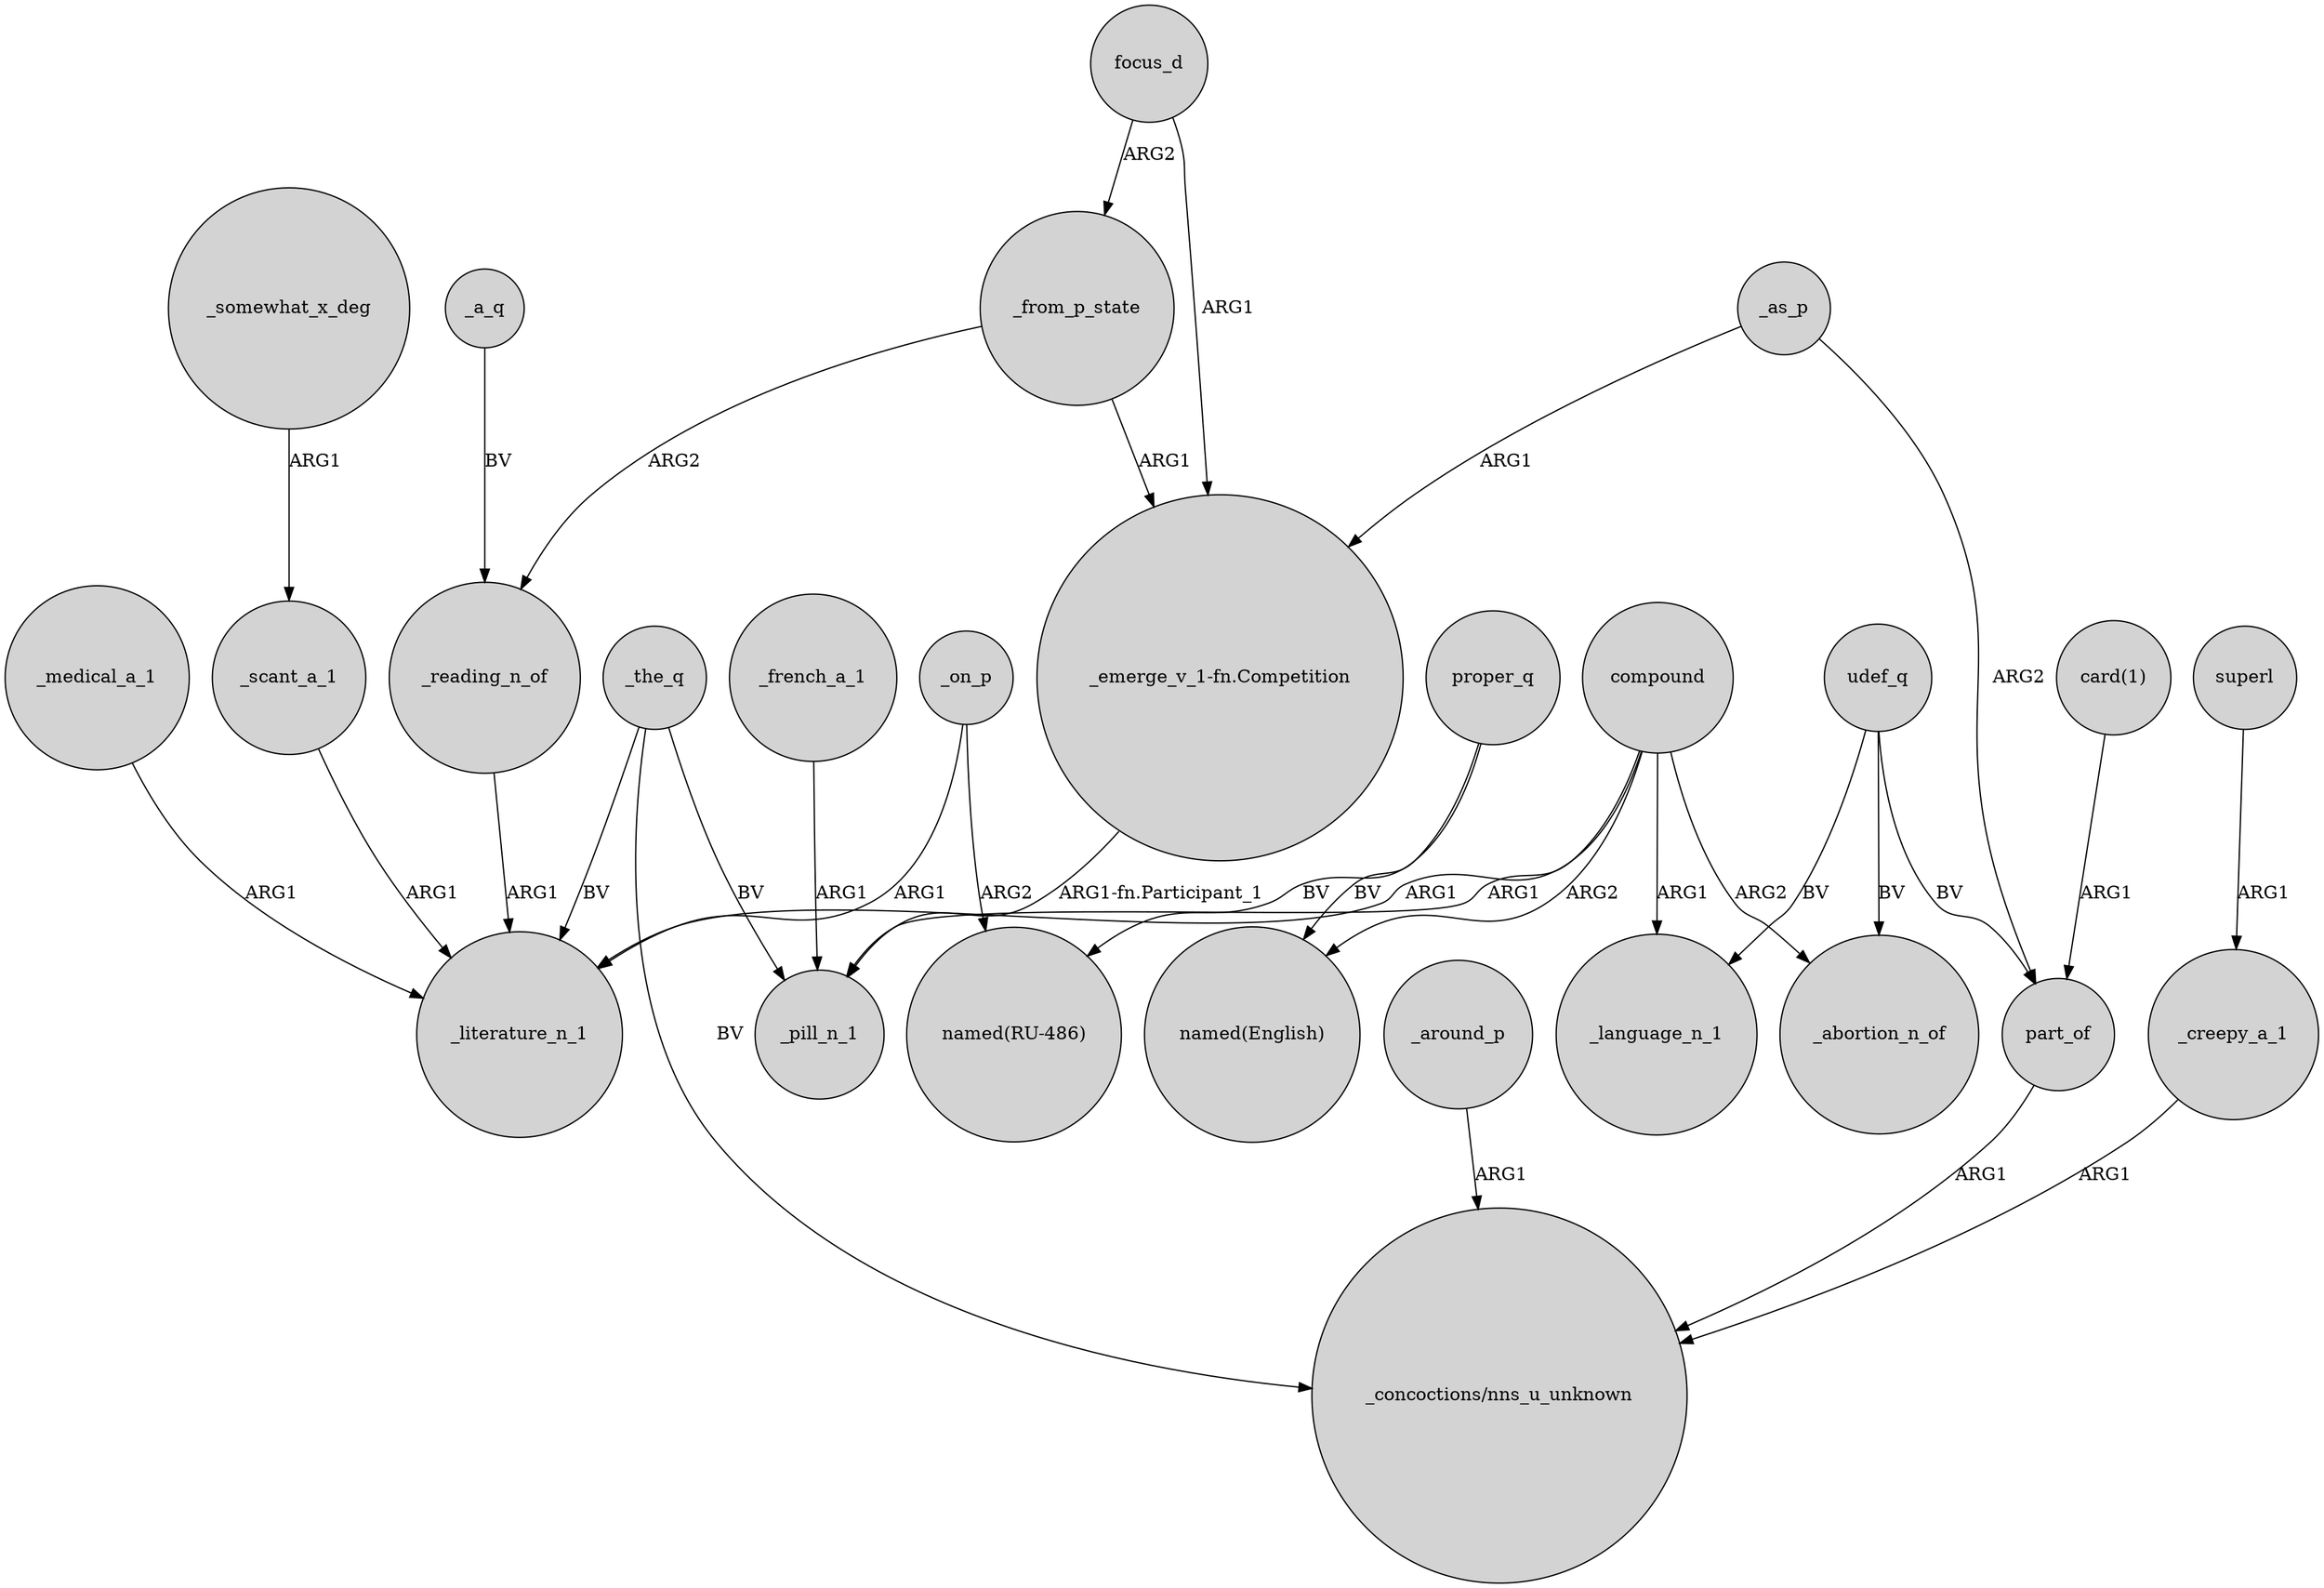 digraph {
	node [shape=circle style=filled]
	_the_q -> _literature_n_1 [label=BV]
	_as_p -> part_of [label=ARG2]
	udef_q -> _language_n_1 [label=BV]
	udef_q -> part_of [label=BV]
	_somewhat_x_deg -> _scant_a_1 [label=ARG1]
	compound -> _abortion_n_of [label=ARG2]
	_from_p_state -> "_emerge_v_1-fn.Competition" [label=ARG1]
	_a_q -> _reading_n_of [label=BV]
	_from_p_state -> _reading_n_of [label=ARG2]
	superl -> _creepy_a_1 [label=ARG1]
	part_of -> "_concoctions/nns_u_unknown" [label=ARG1]
	compound -> _literature_n_1 [label=ARG1]
	compound -> "named(English)" [label=ARG2]
	_medical_a_1 -> _literature_n_1 [label=ARG1]
	"card(1)" -> part_of [label=ARG1]
	udef_q -> _abortion_n_of [label=BV]
	"_emerge_v_1-fn.Competition" -> _pill_n_1 [label="ARG1-fn.Participant_1"]
	_on_p -> _literature_n_1 [label=ARG1]
	_around_p -> "_concoctions/nns_u_unknown" [label=ARG1]
	_reading_n_of -> _literature_n_1 [label=ARG1]
	_the_q -> _pill_n_1 [label=BV]
	_as_p -> "_emerge_v_1-fn.Competition" [label=ARG1]
	compound -> _pill_n_1 [label=ARG1]
	compound -> _language_n_1 [label=ARG1]
	focus_d -> "_emerge_v_1-fn.Competition" [label=ARG1]
	focus_d -> _from_p_state [label=ARG2]
	proper_q -> "named(RU-486)" [label=BV]
	_on_p -> "named(RU-486)" [label=ARG2]
	_scant_a_1 -> _literature_n_1 [label=ARG1]
	_creepy_a_1 -> "_concoctions/nns_u_unknown" [label=ARG1]
	proper_q -> "named(English)" [label=BV]
	_the_q -> "_concoctions/nns_u_unknown" [label=BV]
	_french_a_1 -> _pill_n_1 [label=ARG1]
}
